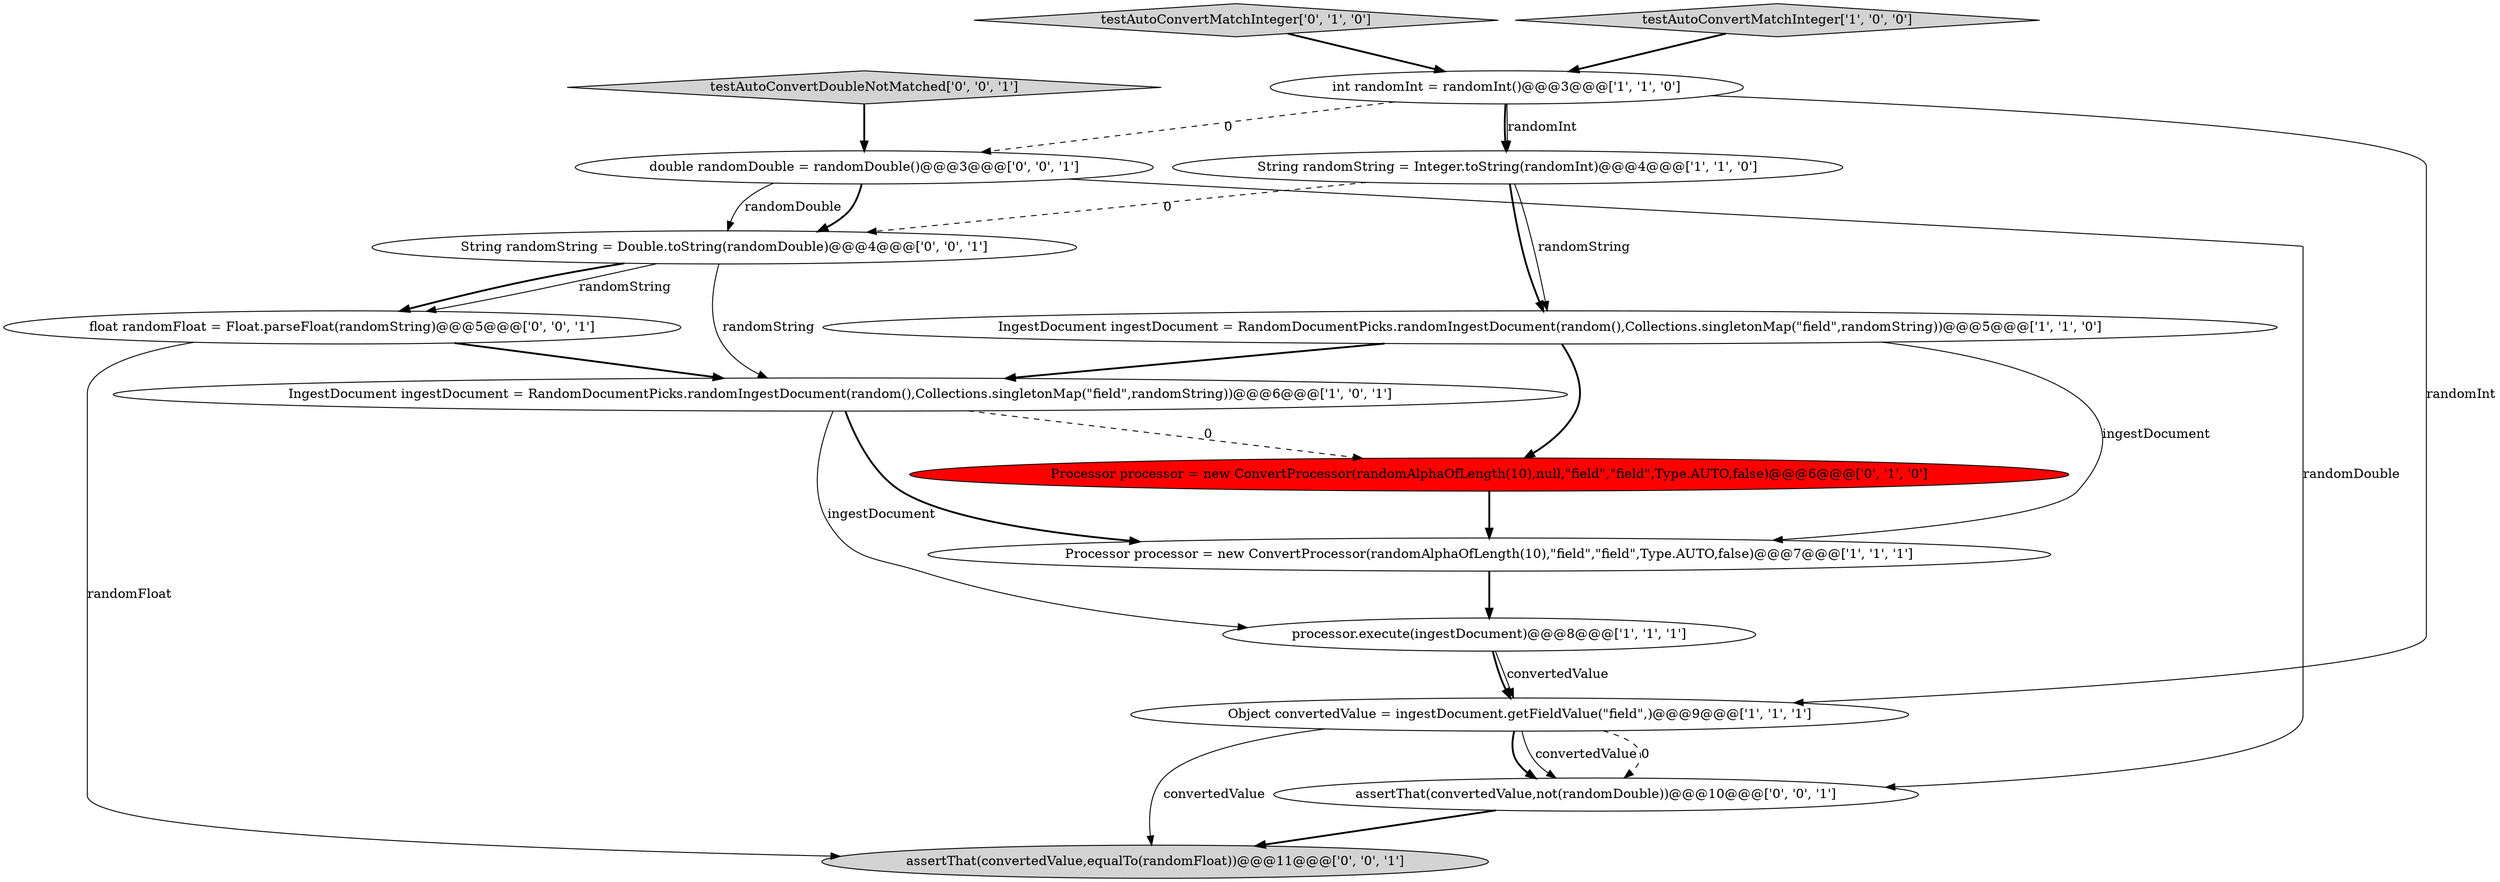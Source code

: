 digraph {
0 [style = filled, label = "int randomInt = randomInt()@@@3@@@['1', '1', '0']", fillcolor = white, shape = ellipse image = "AAA0AAABBB1BBB"];
6 [style = filled, label = "IngestDocument ingestDocument = RandomDocumentPicks.randomIngestDocument(random(),Collections.singletonMap(\"field\",randomString))@@@5@@@['1', '1', '0']", fillcolor = white, shape = ellipse image = "AAA0AAABBB1BBB"];
9 [style = filled, label = "testAutoConvertMatchInteger['0', '1', '0']", fillcolor = lightgray, shape = diamond image = "AAA0AAABBB2BBB"];
12 [style = filled, label = "testAutoConvertDoubleNotMatched['0', '0', '1']", fillcolor = lightgray, shape = diamond image = "AAA0AAABBB3BBB"];
15 [style = filled, label = "double randomDouble = randomDouble()@@@3@@@['0', '0', '1']", fillcolor = white, shape = ellipse image = "AAA0AAABBB3BBB"];
2 [style = filled, label = "String randomString = Integer.toString(randomInt)@@@4@@@['1', '1', '0']", fillcolor = white, shape = ellipse image = "AAA0AAABBB1BBB"];
10 [style = filled, label = "assertThat(convertedValue,not(randomDouble))@@@10@@@['0', '0', '1']", fillcolor = white, shape = ellipse image = "AAA0AAABBB3BBB"];
8 [style = filled, label = "Processor processor = new ConvertProcessor(randomAlphaOfLength(10),null,\"field\",\"field\",Type.AUTO,false)@@@6@@@['0', '1', '0']", fillcolor = red, shape = ellipse image = "AAA1AAABBB2BBB"];
3 [style = filled, label = "IngestDocument ingestDocument = RandomDocumentPicks.randomIngestDocument(random(),Collections.singletonMap(\"field\",randomString))@@@6@@@['1', '0', '1']", fillcolor = white, shape = ellipse image = "AAA0AAABBB1BBB"];
4 [style = filled, label = "Object convertedValue = ingestDocument.getFieldValue(\"field\",)@@@9@@@['1', '1', '1']", fillcolor = white, shape = ellipse image = "AAA0AAABBB1BBB"];
13 [style = filled, label = "assertThat(convertedValue,equalTo(randomFloat))@@@11@@@['0', '0', '1']", fillcolor = lightgray, shape = ellipse image = "AAA0AAABBB3BBB"];
1 [style = filled, label = "testAutoConvertMatchInteger['1', '0', '0']", fillcolor = lightgray, shape = diamond image = "AAA0AAABBB1BBB"];
5 [style = filled, label = "processor.execute(ingestDocument)@@@8@@@['1', '1', '1']", fillcolor = white, shape = ellipse image = "AAA0AAABBB1BBB"];
14 [style = filled, label = "float randomFloat = Float.parseFloat(randomString)@@@5@@@['0', '0', '1']", fillcolor = white, shape = ellipse image = "AAA0AAABBB3BBB"];
7 [style = filled, label = "Processor processor = new ConvertProcessor(randomAlphaOfLength(10),\"field\",\"field\",Type.AUTO,false)@@@7@@@['1', '1', '1']", fillcolor = white, shape = ellipse image = "AAA0AAABBB1BBB"];
11 [style = filled, label = "String randomString = Double.toString(randomDouble)@@@4@@@['0', '0', '1']", fillcolor = white, shape = ellipse image = "AAA0AAABBB3BBB"];
14->3 [style = bold, label=""];
2->6 [style = solid, label="randomString"];
6->3 [style = bold, label=""];
4->10 [style = bold, label=""];
9->0 [style = bold, label=""];
0->4 [style = solid, label="randomInt"];
11->14 [style = bold, label=""];
2->6 [style = bold, label=""];
0->2 [style = bold, label=""];
12->15 [style = bold, label=""];
0->15 [style = dashed, label="0"];
1->0 [style = bold, label=""];
3->5 [style = solid, label="ingestDocument"];
4->10 [style = solid, label="convertedValue"];
8->7 [style = bold, label=""];
11->14 [style = solid, label="randomString"];
11->3 [style = solid, label="randomString"];
7->5 [style = bold, label=""];
4->13 [style = solid, label="convertedValue"];
15->11 [style = bold, label=""];
10->13 [style = bold, label=""];
3->7 [style = bold, label=""];
5->4 [style = solid, label="convertedValue"];
5->4 [style = bold, label=""];
6->8 [style = bold, label=""];
15->10 [style = solid, label="randomDouble"];
15->11 [style = solid, label="randomDouble"];
3->8 [style = dashed, label="0"];
2->11 [style = dashed, label="0"];
14->13 [style = solid, label="randomFloat"];
4->10 [style = dashed, label="0"];
6->7 [style = solid, label="ingestDocument"];
0->2 [style = solid, label="randomInt"];
}
